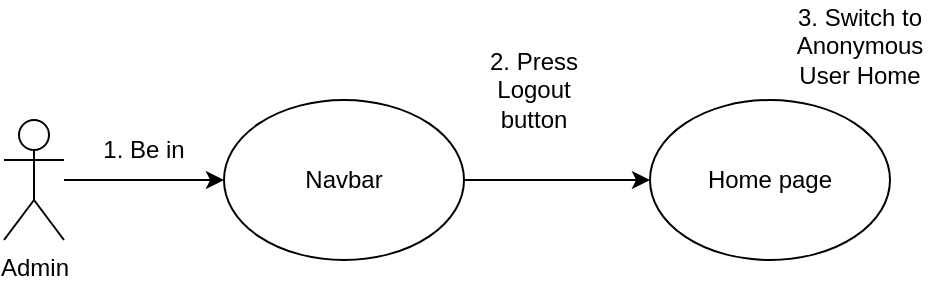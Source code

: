 <mxfile version="21.6.1" type="google">
  <diagram id="ASh3UsHFkmxA-TOTyOjV" name="Page-1">
    <mxGraphModel grid="1" page="1" gridSize="10" guides="1" tooltips="1" connect="1" arrows="1" fold="1" pageScale="1" pageWidth="827" pageHeight="1169" math="0" shadow="0">
      <root>
        <mxCell id="0" />
        <mxCell id="1" parent="0" />
        <mxCell id="QcUXpb_GQ7igvXcguA_p-1" style="edgeStyle=orthogonalEdgeStyle;rounded=0;orthogonalLoop=1;jettySize=auto;html=1;entryX=0;entryY=0.5;entryDx=0;entryDy=0;" edge="1" parent="1" source="QcUXpb_GQ7igvXcguA_p-2" target="QcUXpb_GQ7igvXcguA_p-4">
          <mxGeometry relative="1" as="geometry" />
        </mxCell>
        <mxCell id="QcUXpb_GQ7igvXcguA_p-2" value="Admin" style="shape=umlActor;verticalLabelPosition=bottom;verticalAlign=top;html=1;outlineConnect=0;" vertex="1" parent="1">
          <mxGeometry x="7" y="350" width="30" height="60" as="geometry" />
        </mxCell>
        <mxCell id="QcUXpb_GQ7igvXcguA_p-3" style="edgeStyle=orthogonalEdgeStyle;rounded=0;orthogonalLoop=1;jettySize=auto;html=1;entryX=0;entryY=0.5;entryDx=0;entryDy=0;" edge="1" parent="1" source="QcUXpb_GQ7igvXcguA_p-4" target="QcUXpb_GQ7igvXcguA_p-6">
          <mxGeometry relative="1" as="geometry" />
        </mxCell>
        <mxCell id="QcUXpb_GQ7igvXcguA_p-4" value="Navbar" style="ellipse;whiteSpace=wrap;html=1;" vertex="1" parent="1">
          <mxGeometry x="117" y="340" width="120" height="80" as="geometry" />
        </mxCell>
        <mxCell id="QcUXpb_GQ7igvXcguA_p-6" value="&lt;font face=&quot;helvetica&quot;&gt;Home page&lt;/font&gt;" style="ellipse;whiteSpace=wrap;html=1;" vertex="1" parent="1">
          <mxGeometry x="330" y="340" width="120" height="80" as="geometry" />
        </mxCell>
        <mxCell id="QcUXpb_GQ7igvXcguA_p-8" value="1. Be in" style="text;html=1;strokeColor=none;fillColor=none;align=center;verticalAlign=middle;whiteSpace=wrap;rounded=0;" vertex="1" parent="1">
          <mxGeometry x="47" y="350" width="60" height="30" as="geometry" />
        </mxCell>
        <mxCell id="QcUXpb_GQ7igvXcguA_p-9" value="2.&amp;nbsp;Press Logout button" style="text;html=1;strokeColor=none;fillColor=none;align=center;verticalAlign=middle;whiteSpace=wrap;rounded=0;" vertex="1" parent="1">
          <mxGeometry x="237" y="320" width="70" height="30" as="geometry" />
        </mxCell>
        <mxCell id="2dzcT3Fbx4GeL5gT_WKq-3" value="3. Switch to Anonymous User Home" style="text;html=1;strokeColor=none;fillColor=none;align=center;verticalAlign=middle;whiteSpace=wrap;rounded=0;" vertex="1" parent="1">
          <mxGeometry x="390" y="290" width="90" height="45" as="geometry" />
        </mxCell>
      </root>
    </mxGraphModel>
  </diagram>
</mxfile>
